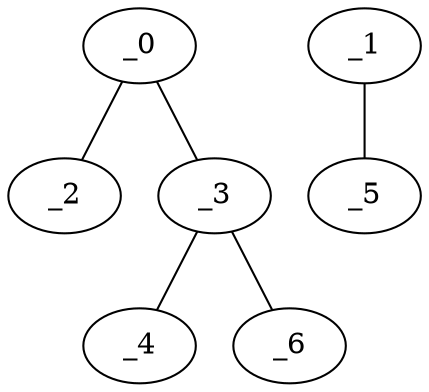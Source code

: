 graph EP1_0034 {
	_0	 [x="2.24245",
		y="2.76098"];
	_2	 [x="0.393895",
		y="3.25962"];
	_0 -- _2;
	_3	 [x="0.6",
		y="1.74"];
	_0 -- _3;
	_1	 [x="2.25",
		y="0.71"];
	_5	 [x="1.11986",
		y="0.197584"];
	_1 -- _5;
	_4	 [x="2.32028",
		y="1.63104"];
	_3 -- _4;
	_6	 [x="1.72404",
		y="2.79921"];
	_3 -- _6;
}
